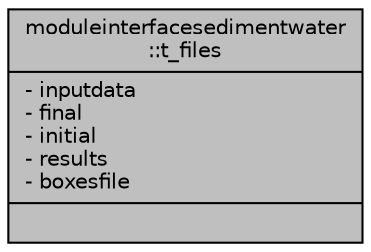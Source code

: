 digraph "moduleinterfacesedimentwater::t_files"
{
 // LATEX_PDF_SIZE
  edge [fontname="Helvetica",fontsize="10",labelfontname="Helvetica",labelfontsize="10"];
  node [fontname="Helvetica",fontsize="10",shape=record];
  Node1 [label="{moduleinterfacesedimentwater\l::t_files\n|- inputdata\l- final\l- initial\l- results\l- boxesfile\l|}",height=0.2,width=0.4,color="black", fillcolor="grey75", style="filled", fontcolor="black",tooltip=" "];
}
